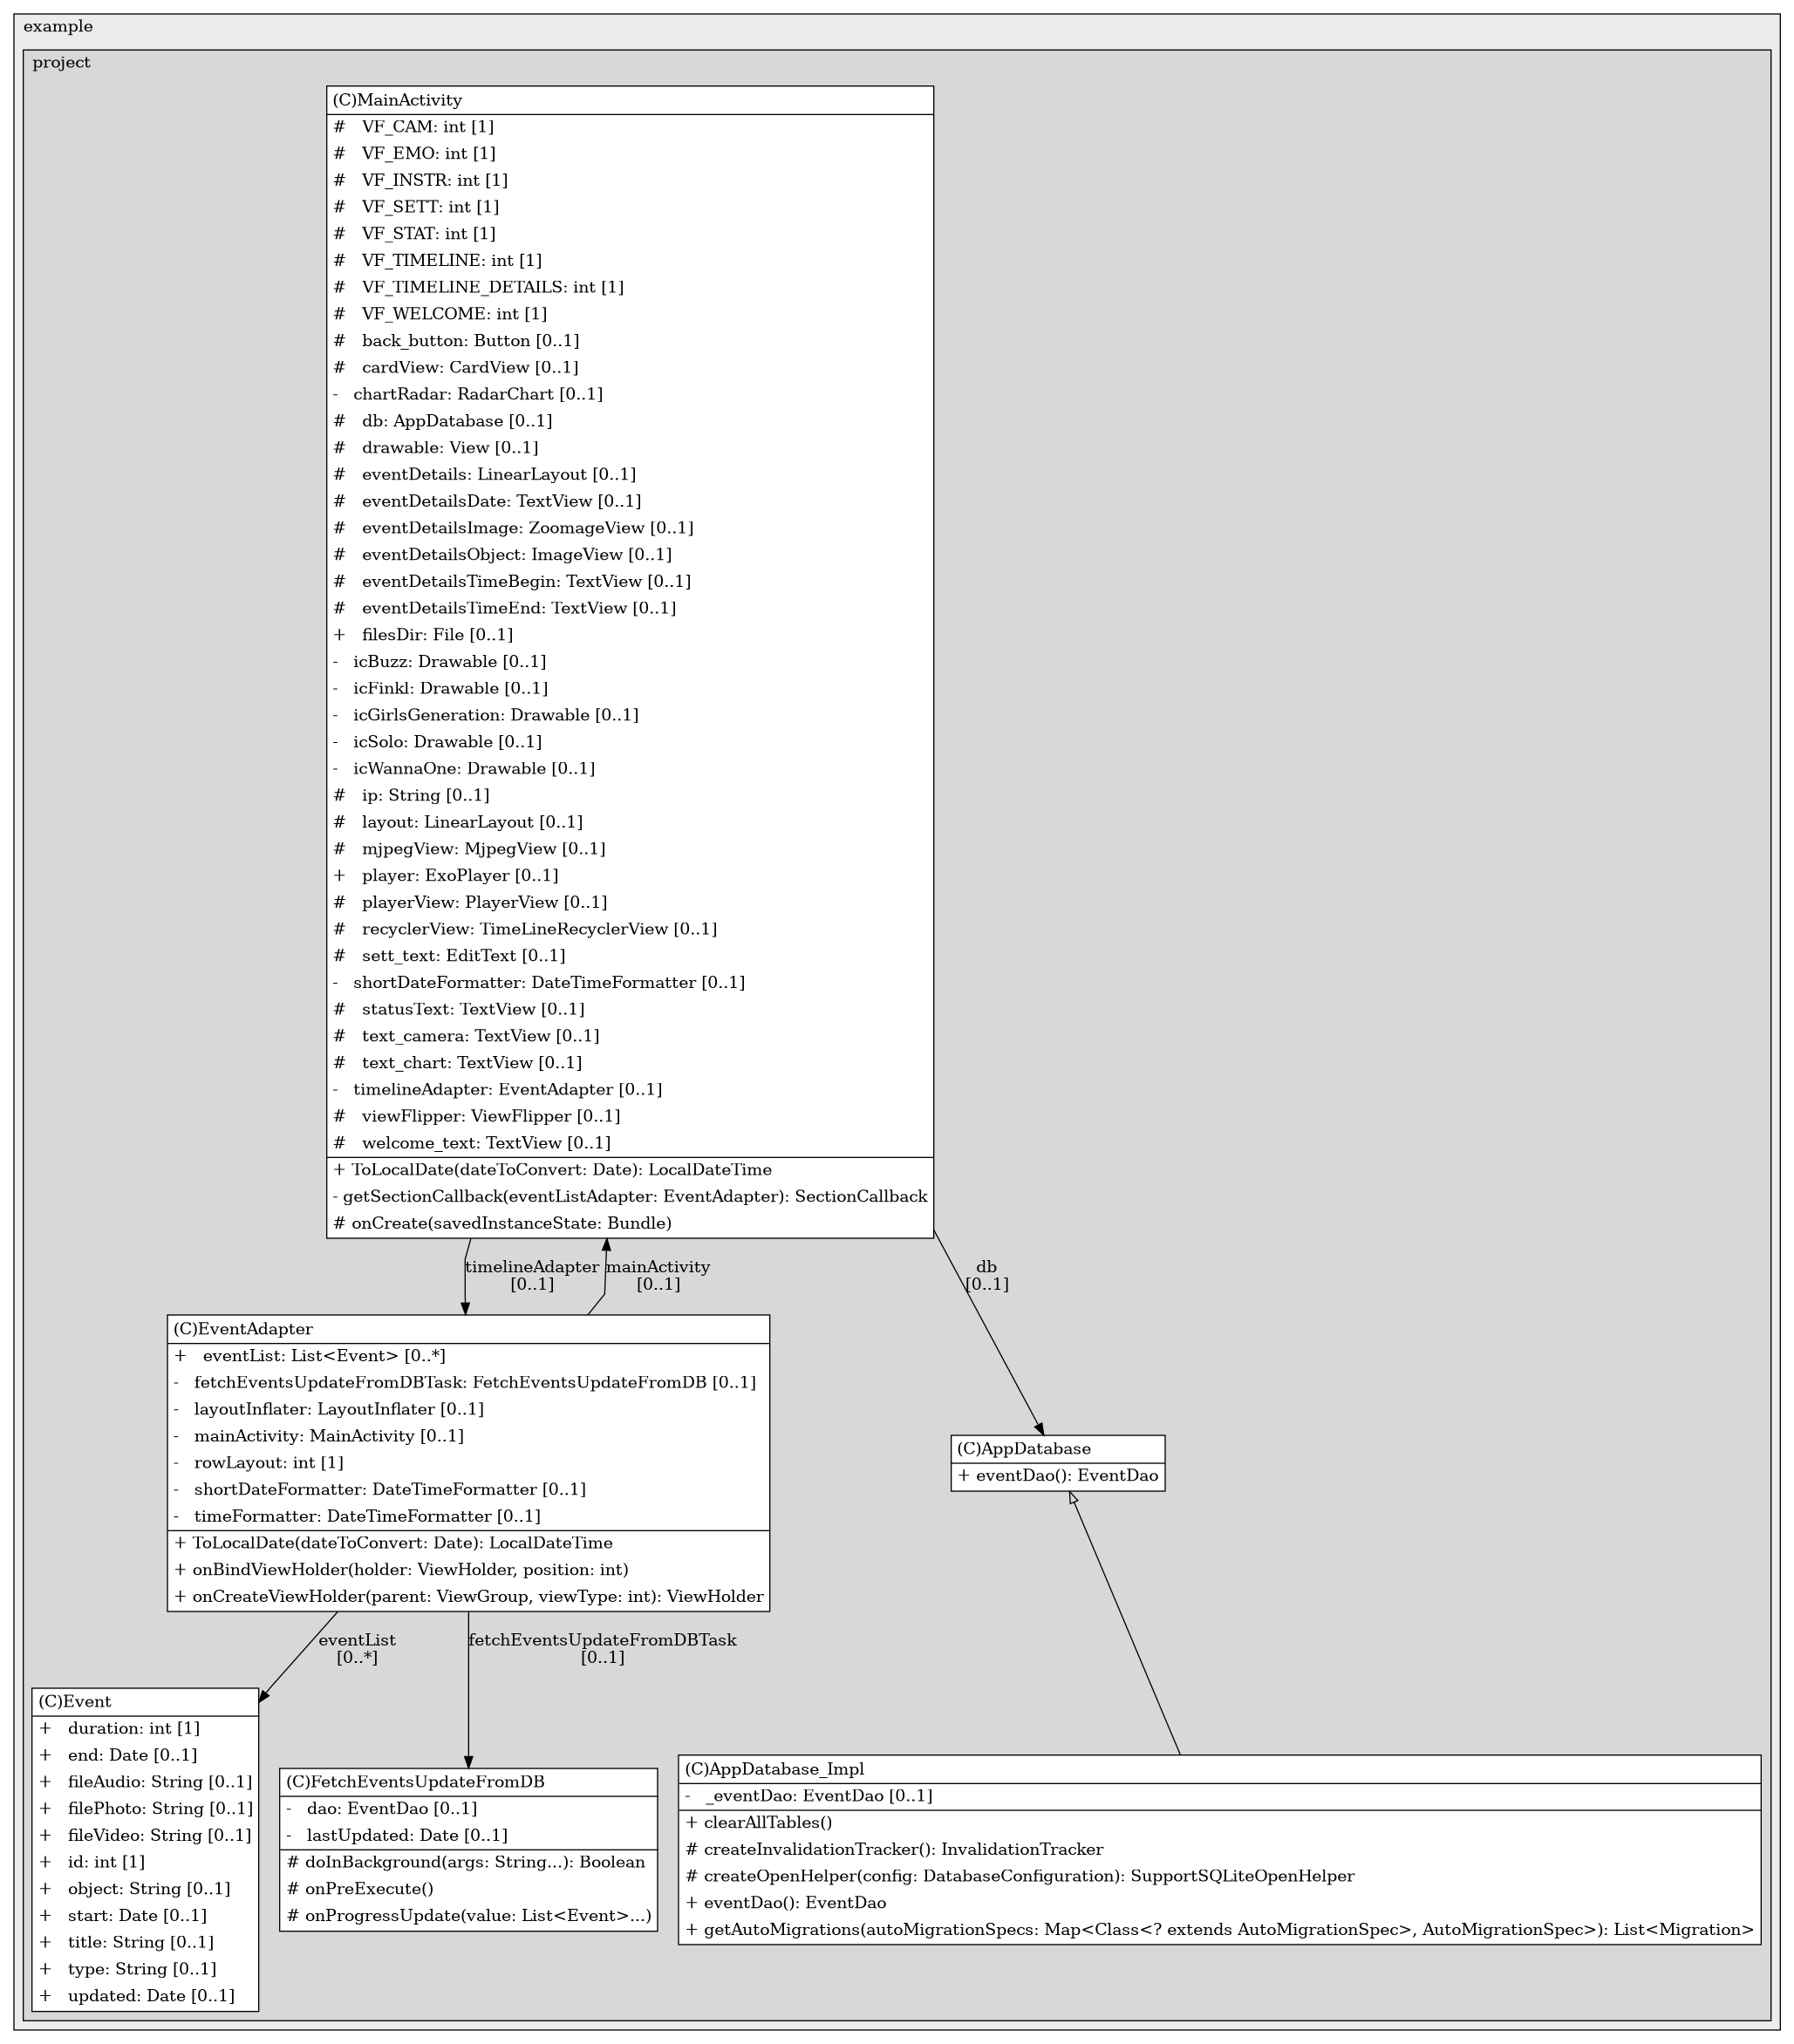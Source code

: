 @startuml

/' diagram meta data start
config=StructureConfiguration;
{
  "projectClassification": {
    "searchMode": "OpenProject", // OpenProject, AllProjects
    "includedProjects": "",
    "pathEndKeywords": "*.impl",
    "isClientPath": "",
    "isClientName": "",
    "isTestPath": "",
    "isTestName": "",
    "isMappingPath": "",
    "isMappingName": "",
    "isDataAccessPath": "",
    "isDataAccessName": "",
    "isDataStructurePath": "",
    "isDataStructureName": "",
    "isInterfaceStructuresPath": "",
    "isInterfaceStructuresName": "",
    "isEntryPointPath": "",
    "isEntryPointName": "",
    "treatFinalFieldsAsMandatory": false
  },
  "graphRestriction": {
    "classPackageExcludeFilter": "",
    "classPackageIncludeFilter": "",
    "classNameExcludeFilter": "",
    "classNameIncludeFilter": "",
    "methodNameExcludeFilter": "",
    "methodNameIncludeFilter": "",
    "removeByInheritance": "", // inheritance/annotation based filtering is done in a second step
    "removeByAnnotation": "",
    "removeByClassPackage": "", // cleanup the graph after inheritance/annotation based filtering is done
    "removeByClassName": "",
    "cutMappings": false,
    "cutEnum": true,
    "cutTests": true,
    "cutClient": true,
    "cutDataAccess": true,
    "cutInterfaceStructures": true,
    "cutDataStructures": true,
    "cutGetterAndSetter": true,
    "cutConstructors": true
  },
  "graphTraversal": {
    "forwardDepth": 3,
    "backwardDepth": 3,
    "classPackageExcludeFilter": "",
    "classPackageIncludeFilter": "",
    "classNameExcludeFilter": "",
    "classNameIncludeFilter": "",
    "methodNameExcludeFilter": "",
    "methodNameIncludeFilter": "",
    "hideMappings": false,
    "hideDataStructures": false,
    "hidePrivateMethods": true,
    "hideInterfaceCalls": true, // indirection: implementation -> interface (is hidden) -> implementation
    "onlyShowApplicationEntryPoints": false, // root node is included
    "useMethodCallsForStructureDiagram": "ForwardOnly" // ForwardOnly, BothDirections, No
  },
  "details": {
    "aggregation": "GroupByClass", // ByClass, GroupByClass, None
    "showClassGenericTypes": true,
    "showMethods": true,
    "showMethodParameterNames": true,
    "showMethodParameterTypes": true,
    "showMethodReturnType": true,
    "showPackageLevels": 2,
    "showDetailedClassStructure": true
  },
  "rootClass": "com.example.project.MainActivity",
  "extensionCallbackMethod": "" // qualified.class.name#methodName - signature: public static String method(String)
}
diagram meta data end '/



digraph g {
    rankdir="TB"
    splines=polyline
    

'nodes 
subgraph cluster_1322970774 { 
   	label=example
	labeljust=l
	fillcolor="#ececec"
	style=filled
   
   subgraph cluster_1138778773 { 
   	label=project
	labeljust=l
	fillcolor="#d8d8d8"
	style=filled
   
   AppDatabase393306072[
	label=<<TABLE BORDER="1" CELLBORDER="0" CELLPADDING="4" CELLSPACING="0">
<TR><TD ALIGN="LEFT" >(C)AppDatabase</TD></TR>
<HR/>
<TR><TD ALIGN="LEFT" >+ eventDao(): EventDao</TD></TR>
</TABLE>>
	style=filled
	margin=0
	shape=plaintext
	fillcolor="#FFFFFF"
];

AppDatabase_Impl393306072[
	label=<<TABLE BORDER="1" CELLBORDER="0" CELLPADDING="4" CELLSPACING="0">
<TR><TD ALIGN="LEFT" >(C)AppDatabase_Impl</TD></TR>
<HR/>
<TR><TD ALIGN="LEFT" >-   _eventDao: EventDao [0..1]</TD></TR>
<HR/>
<TR><TD ALIGN="LEFT" >+ clearAllTables()</TD></TR>
<TR><TD ALIGN="LEFT" ># createInvalidationTracker(): InvalidationTracker</TD></TR>
<TR><TD ALIGN="LEFT" ># createOpenHelper(config: DatabaseConfiguration): SupportSQLiteOpenHelper</TD></TR>
<TR><TD ALIGN="LEFT" >+ eventDao(): EventDao</TD></TR>
<TR><TD ALIGN="LEFT" >+ getAutoMigrations(autoMigrationSpecs: Map&lt;Class&lt;? extends AutoMigrationSpec&gt;, AutoMigrationSpec&gt;): List&lt;Migration&gt;</TD></TR>
</TABLE>>
	style=filled
	margin=0
	shape=plaintext
	fillcolor="#FFFFFF"
];

Event393306072[
	label=<<TABLE BORDER="1" CELLBORDER="0" CELLPADDING="4" CELLSPACING="0">
<TR><TD ALIGN="LEFT" >(C)Event</TD></TR>
<HR/>
<TR><TD ALIGN="LEFT" >+   duration: int [1]</TD></TR>
<TR><TD ALIGN="LEFT" >+   end: Date [0..1]</TD></TR>
<TR><TD ALIGN="LEFT" >+   fileAudio: String [0..1]</TD></TR>
<TR><TD ALIGN="LEFT" >+   filePhoto: String [0..1]</TD></TR>
<TR><TD ALIGN="LEFT" >+   fileVideo: String [0..1]</TD></TR>
<TR><TD ALIGN="LEFT" >+   id: int [1]</TD></TR>
<TR><TD ALIGN="LEFT" >+   object: String [0..1]</TD></TR>
<TR><TD ALIGN="LEFT" >+   start: Date [0..1]</TD></TR>
<TR><TD ALIGN="LEFT" >+   title: String [0..1]</TD></TR>
<TR><TD ALIGN="LEFT" >+   type: String [0..1]</TD></TR>
<TR><TD ALIGN="LEFT" >+   updated: Date [0..1]</TD></TR>
</TABLE>>
	style=filled
	margin=0
	shape=plaintext
	fillcolor="#FFFFFF"
];

EventAdapter393306072[
	label=<<TABLE BORDER="1" CELLBORDER="0" CELLPADDING="4" CELLSPACING="0">
<TR><TD ALIGN="LEFT" >(C)EventAdapter</TD></TR>
<HR/>
<TR><TD ALIGN="LEFT" >+   eventList: List&lt;Event&gt; [0..*]</TD></TR>
<TR><TD ALIGN="LEFT" >-   fetchEventsUpdateFromDBTask: FetchEventsUpdateFromDB [0..1]</TD></TR>
<TR><TD ALIGN="LEFT" >-   layoutInflater: LayoutInflater [0..1]</TD></TR>
<TR><TD ALIGN="LEFT" >-   mainActivity: MainActivity [0..1]</TD></TR>
<TR><TD ALIGN="LEFT" >-   rowLayout: int [1]</TD></TR>
<TR><TD ALIGN="LEFT" >-   shortDateFormatter: DateTimeFormatter [0..1]</TD></TR>
<TR><TD ALIGN="LEFT" >-   timeFormatter: DateTimeFormatter [0..1]</TD></TR>
<HR/>
<TR><TD ALIGN="LEFT" >+ ToLocalDate(dateToConvert: Date): LocalDateTime</TD></TR>
<TR><TD ALIGN="LEFT" >+ onBindViewHolder(holder: ViewHolder, position: int)</TD></TR>
<TR><TD ALIGN="LEFT" >+ onCreateViewHolder(parent: ViewGroup, viewType: int): ViewHolder</TD></TR>
</TABLE>>
	style=filled
	margin=0
	shape=plaintext
	fillcolor="#FFFFFF"
];

FetchEventsUpdateFromDB1379735685[
	label=<<TABLE BORDER="1" CELLBORDER="0" CELLPADDING="4" CELLSPACING="0">
<TR><TD ALIGN="LEFT" >(C)FetchEventsUpdateFromDB</TD></TR>
<HR/>
<TR><TD ALIGN="LEFT" >-   dao: EventDao [0..1]</TD></TR>
<TR><TD ALIGN="LEFT" >-   lastUpdated: Date [0..1]</TD></TR>
<HR/>
<TR><TD ALIGN="LEFT" ># doInBackground(args: String...): Boolean</TD></TR>
<TR><TD ALIGN="LEFT" ># onPreExecute()</TD></TR>
<TR><TD ALIGN="LEFT" ># onProgressUpdate(value: List&lt;Event&gt;...)</TD></TR>
</TABLE>>
	style=filled
	margin=0
	shape=plaintext
	fillcolor="#FFFFFF"
];

MainActivity393306072[
	label=<<TABLE BORDER="1" CELLBORDER="0" CELLPADDING="4" CELLSPACING="0">
<TR><TD ALIGN="LEFT" >(C)MainActivity</TD></TR>
<HR/>
<TR><TD ALIGN="LEFT" >#   VF_CAM: int [1]</TD></TR>
<TR><TD ALIGN="LEFT" >#   VF_EMO: int [1]</TD></TR>
<TR><TD ALIGN="LEFT" >#   VF_INSTR: int [1]</TD></TR>
<TR><TD ALIGN="LEFT" >#   VF_SETT: int [1]</TD></TR>
<TR><TD ALIGN="LEFT" >#   VF_STAT: int [1]</TD></TR>
<TR><TD ALIGN="LEFT" >#   VF_TIMELINE: int [1]</TD></TR>
<TR><TD ALIGN="LEFT" >#   VF_TIMELINE_DETAILS: int [1]</TD></TR>
<TR><TD ALIGN="LEFT" >#   VF_WELCOME: int [1]</TD></TR>
<TR><TD ALIGN="LEFT" >#   back_button: Button [0..1]</TD></TR>
<TR><TD ALIGN="LEFT" >#   cardView: CardView [0..1]</TD></TR>
<TR><TD ALIGN="LEFT" >-   chartRadar: RadarChart [0..1]</TD></TR>
<TR><TD ALIGN="LEFT" >#   db: AppDatabase [0..1]</TD></TR>
<TR><TD ALIGN="LEFT" >#   drawable: View [0..1]</TD></TR>
<TR><TD ALIGN="LEFT" >#   eventDetails: LinearLayout [0..1]</TD></TR>
<TR><TD ALIGN="LEFT" >#   eventDetailsDate: TextView [0..1]</TD></TR>
<TR><TD ALIGN="LEFT" >#   eventDetailsImage: ZoomageView [0..1]</TD></TR>
<TR><TD ALIGN="LEFT" >#   eventDetailsObject: ImageView [0..1]</TD></TR>
<TR><TD ALIGN="LEFT" >#   eventDetailsTimeBegin: TextView [0..1]</TD></TR>
<TR><TD ALIGN="LEFT" >#   eventDetailsTimeEnd: TextView [0..1]</TD></TR>
<TR><TD ALIGN="LEFT" >+   filesDir: File [0..1]</TD></TR>
<TR><TD ALIGN="LEFT" >-   icBuzz: Drawable [0..1]</TD></TR>
<TR><TD ALIGN="LEFT" >-   icFinkl: Drawable [0..1]</TD></TR>
<TR><TD ALIGN="LEFT" >-   icGirlsGeneration: Drawable [0..1]</TD></TR>
<TR><TD ALIGN="LEFT" >-   icSolo: Drawable [0..1]</TD></TR>
<TR><TD ALIGN="LEFT" >-   icWannaOne: Drawable [0..1]</TD></TR>
<TR><TD ALIGN="LEFT" >#   ip: String [0..1]</TD></TR>
<TR><TD ALIGN="LEFT" >#   layout: LinearLayout [0..1]</TD></TR>
<TR><TD ALIGN="LEFT" >#   mjpegView: MjpegView [0..1]</TD></TR>
<TR><TD ALIGN="LEFT" >+   player: ExoPlayer [0..1]</TD></TR>
<TR><TD ALIGN="LEFT" >#   playerView: PlayerView [0..1]</TD></TR>
<TR><TD ALIGN="LEFT" >#   recyclerView: TimeLineRecyclerView [0..1]</TD></TR>
<TR><TD ALIGN="LEFT" >#   sett_text: EditText [0..1]</TD></TR>
<TR><TD ALIGN="LEFT" >-   shortDateFormatter: DateTimeFormatter [0..1]</TD></TR>
<TR><TD ALIGN="LEFT" >#   statusText: TextView [0..1]</TD></TR>
<TR><TD ALIGN="LEFT" >#   text_camera: TextView [0..1]</TD></TR>
<TR><TD ALIGN="LEFT" >#   text_chart: TextView [0..1]</TD></TR>
<TR><TD ALIGN="LEFT" >-   timelineAdapter: EventAdapter [0..1]</TD></TR>
<TR><TD ALIGN="LEFT" >#   viewFlipper: ViewFlipper [0..1]</TD></TR>
<TR><TD ALIGN="LEFT" >#   welcome_text: TextView [0..1]</TD></TR>
<HR/>
<TR><TD ALIGN="LEFT" >+ ToLocalDate(dateToConvert: Date): LocalDateTime</TD></TR>
<TR><TD ALIGN="LEFT" >- getSectionCallback(eventListAdapter: EventAdapter): SectionCallback</TD></TR>
<TR><TD ALIGN="LEFT" ># onCreate(savedInstanceState: Bundle)</TD></TR>
</TABLE>>
	style=filled
	margin=0
	shape=plaintext
	fillcolor="#FFFFFF"
];
} 
} 

'edges    
AppDatabase393306072 -> AppDatabase_Impl393306072[arrowhead=none, arrowtail=empty, dir=both];
EventAdapter393306072 -> Event393306072[label="eventList
[0..*]"];
EventAdapter393306072 -> FetchEventsUpdateFromDB1379735685[label="fetchEventsUpdateFromDBTask
[0..1]"];
EventAdapter393306072 -> MainActivity393306072[label="mainActivity
[0..1]"];
MainActivity393306072 -> AppDatabase393306072[label="db
[0..1]"];
MainActivity393306072 -> EventAdapter393306072[label="timelineAdapter
[0..1]"];
    
}
@enduml
